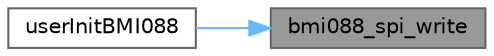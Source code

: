 digraph "bmi088_spi_write"
{
 // LATEX_PDF_SIZE
  bgcolor="transparent";
  edge [fontname=Helvetica,fontsize=10,labelfontname=Helvetica,labelfontsize=10];
  node [fontname=Helvetica,fontsize=10,shape=box,height=0.2,width=0.4];
  rankdir="RL";
  Node1 [id="Node000001",label="bmi088_spi_write",height=0.2,width=0.4,color="gray40", fillcolor="grey60", style="filled", fontcolor="black",tooltip="SPI-Write-Funktion für BMI088 (ACC und GYRO)."];
  Node1 -> Node2 [id="edge1_Node000001_Node000002",dir="back",color="steelblue1",style="solid",tooltip=" "];
  Node2 [id="Node000002",label="userInitBMI088",height=0.2,width=0.4,color="grey40", fillcolor="white", style="filled",URL="$sensor_8c.html#a669662c38336f036efed1644c2f2b93e",tooltip="Initialisiert und konfiguriert den BMI088 IMU."];
}
